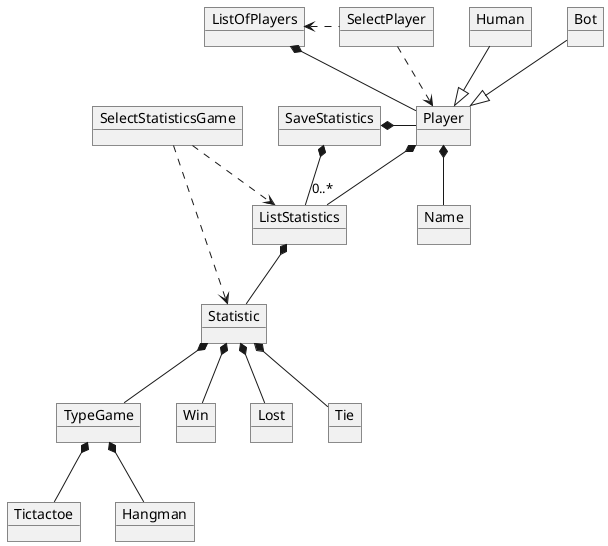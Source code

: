 @startuml VocabularyPlayer

object ListOfPlayers
object Player
object TypeGame
object ListStatistics
object Statistic
object Win
object Lost
object Tie
object Name
object Tictactoe
object Hangman
object Human
object Bot

object SelectPlayer
object SelectStatisticsGame
object SaveStatistics

ListOfPlayers *-down- Player
Player *--"0..*" ListStatistics
Player *-- Name
ListStatistics *-- Statistic
Statistic *-- TypeGame
Statistic*-- Win
Statistic *-- Lost
Statistic*-- Tie

SelectPlayer .left.> ListOfPlayers
SelectPlayer ..> Player

SelectStatisticsGame ..> ListStatistics
SelectStatisticsGame ..> Statistic

SaveStatistics *-right- Player
SaveStatistics *-- ListStatistics

TypeGame *-- Tictactoe
TypeGame *-- Hangman

Human --|> Player
Bot --|> Player



@enduml